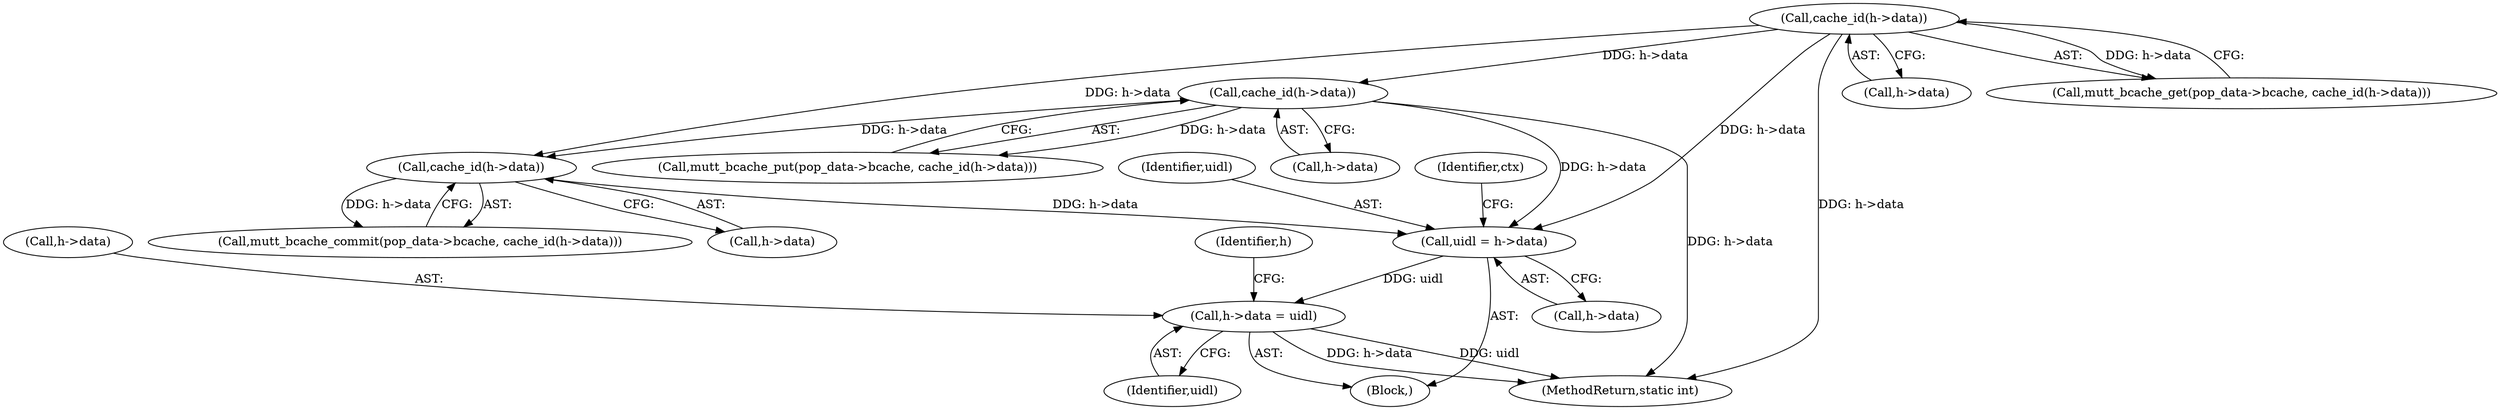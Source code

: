 digraph "0_neomutt_9bfab35522301794483f8f9ed60820bdec9be59e_2@pointer" {
"1000401" [label="(Call,uidl = h->data)"];
"1000378" [label="(Call,cache_id(h->data))"];
"1000276" [label="(Call,cache_id(h->data))"];
"1000155" [label="(Call,cache_id(h->data))"];
"1000468" [label="(Call,h->data = uidl)"];
"1000541" [label="(MethodReturn,static int)"];
"1000402" [label="(Identifier,uidl)"];
"1000156" [label="(Call,h->data)"];
"1000272" [label="(Call,mutt_bcache_put(pop_data->bcache, cache_id(h->data)))"];
"1000115" [label="(Block,)"];
"1000469" [label="(Call,h->data)"];
"1000472" [label="(Identifier,uidl)"];
"1000276" [label="(Call,cache_id(h->data))"];
"1000403" [label="(Call,h->data)"];
"1000378" [label="(Call,cache_id(h->data))"];
"1000409" [label="(Identifier,ctx)"];
"1000379" [label="(Call,h->data)"];
"1000151" [label="(Call,mutt_bcache_get(pop_data->bcache, cache_id(h->data)))"];
"1000475" [label="(Identifier,h)"];
"1000468" [label="(Call,h->data = uidl)"];
"1000277" [label="(Call,h->data)"];
"1000374" [label="(Call,mutt_bcache_commit(pop_data->bcache, cache_id(h->data)))"];
"1000155" [label="(Call,cache_id(h->data))"];
"1000401" [label="(Call,uidl = h->data)"];
"1000401" -> "1000115"  [label="AST: "];
"1000401" -> "1000403"  [label="CFG: "];
"1000402" -> "1000401"  [label="AST: "];
"1000403" -> "1000401"  [label="AST: "];
"1000409" -> "1000401"  [label="CFG: "];
"1000378" -> "1000401"  [label="DDG: h->data"];
"1000276" -> "1000401"  [label="DDG: h->data"];
"1000155" -> "1000401"  [label="DDG: h->data"];
"1000401" -> "1000468"  [label="DDG: uidl"];
"1000378" -> "1000374"  [label="AST: "];
"1000378" -> "1000379"  [label="CFG: "];
"1000379" -> "1000378"  [label="AST: "];
"1000374" -> "1000378"  [label="CFG: "];
"1000378" -> "1000374"  [label="DDG: h->data"];
"1000276" -> "1000378"  [label="DDG: h->data"];
"1000155" -> "1000378"  [label="DDG: h->data"];
"1000276" -> "1000272"  [label="AST: "];
"1000276" -> "1000277"  [label="CFG: "];
"1000277" -> "1000276"  [label="AST: "];
"1000272" -> "1000276"  [label="CFG: "];
"1000276" -> "1000541"  [label="DDG: h->data"];
"1000276" -> "1000272"  [label="DDG: h->data"];
"1000155" -> "1000276"  [label="DDG: h->data"];
"1000155" -> "1000151"  [label="AST: "];
"1000155" -> "1000156"  [label="CFG: "];
"1000156" -> "1000155"  [label="AST: "];
"1000151" -> "1000155"  [label="CFG: "];
"1000155" -> "1000541"  [label="DDG: h->data"];
"1000155" -> "1000151"  [label="DDG: h->data"];
"1000468" -> "1000115"  [label="AST: "];
"1000468" -> "1000472"  [label="CFG: "];
"1000469" -> "1000468"  [label="AST: "];
"1000472" -> "1000468"  [label="AST: "];
"1000475" -> "1000468"  [label="CFG: "];
"1000468" -> "1000541"  [label="DDG: uidl"];
"1000468" -> "1000541"  [label="DDG: h->data"];
}

